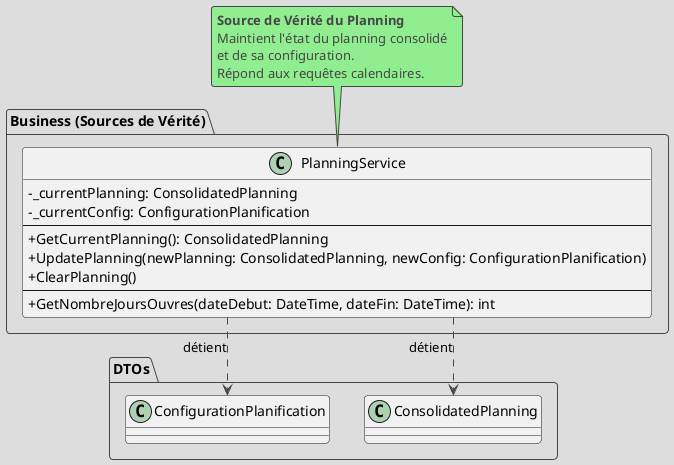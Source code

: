 @startuml
' --- Configuration ---
!theme toy
skinparam linetype ortho
skinparam classAttributeIconSize 0
package "DTOs" {
class ConsolidatedPlanning
class ConfigurationPlanification
}
package "Business (Sources de Vérité)" {
class PlanningService {
' --- Champs Privés ---
- _currentPlanning: ConsolidatedPlanning
- _currentConfig: ConfigurationPlanification
--
' --- Méthodes de Gestion de l'État ---
+ GetCurrentPlanning(): ConsolidatedPlanning
+ UpdatePlanning(newPlanning: ConsolidatedPlanning, newConfig: ConfigurationPlanification)
+ ClearPlanning()
--
' --- Méthodes de Calcul ---
+ GetNombreJoursOuvres(dateDebut: DateTime, dateFin: DateTime): int
}
}
' --- Relations ---
PlanningService ..> ConsolidatedPlanning : "détient"
PlanningService ..> ConfigurationPlanification : "détient"
note top of PlanningService
<b>Source de Vérité du Planning</b>
Maintient l'état du planning consolidé
et de sa configuration.
Répond aux requêtes calendaires.
end note
@enduml